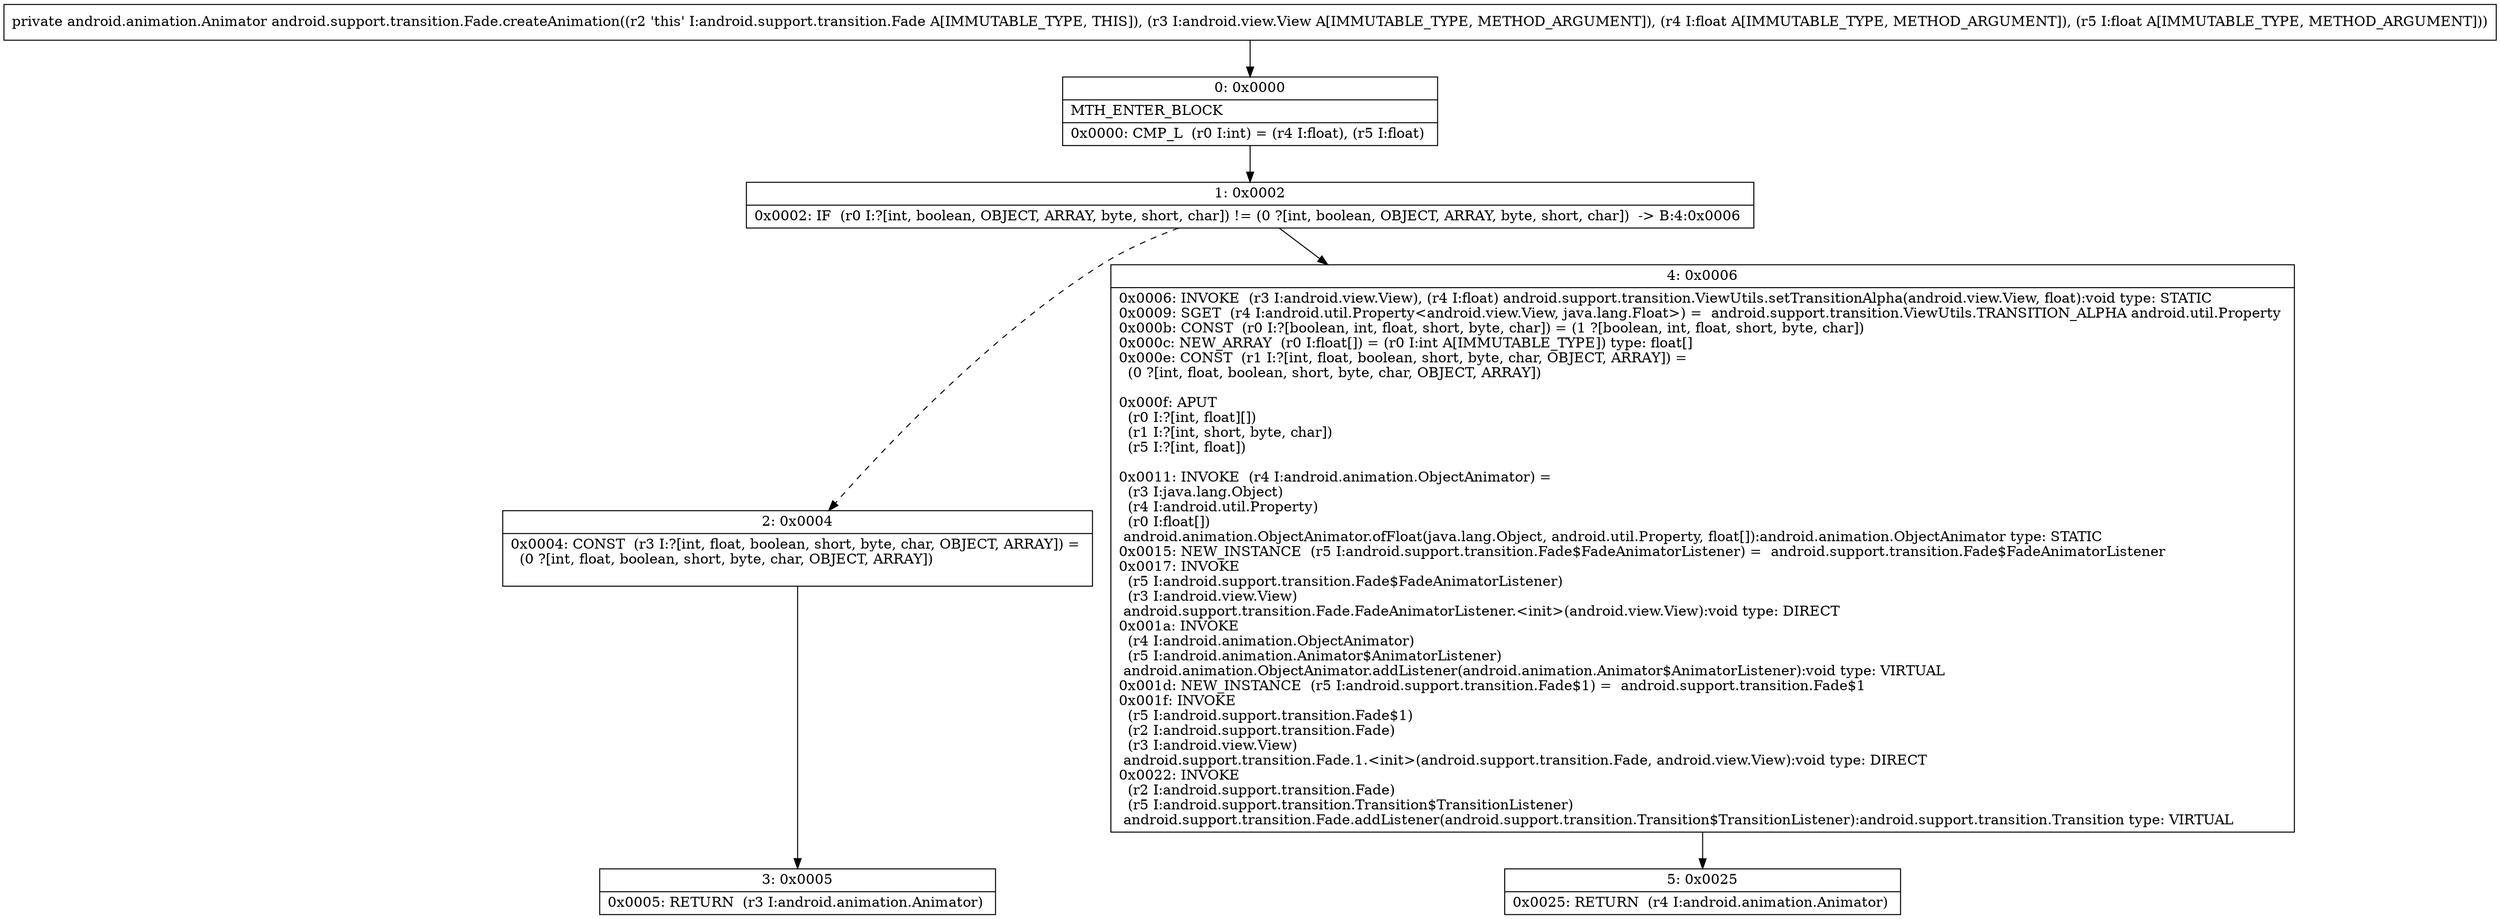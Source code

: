 digraph "CFG forandroid.support.transition.Fade.createAnimation(Landroid\/view\/View;FF)Landroid\/animation\/Animator;" {
Node_0 [shape=record,label="{0\:\ 0x0000|MTH_ENTER_BLOCK\l|0x0000: CMP_L  (r0 I:int) = (r4 I:float), (r5 I:float) \l}"];
Node_1 [shape=record,label="{1\:\ 0x0002|0x0002: IF  (r0 I:?[int, boolean, OBJECT, ARRAY, byte, short, char]) != (0 ?[int, boolean, OBJECT, ARRAY, byte, short, char])  \-\> B:4:0x0006 \l}"];
Node_2 [shape=record,label="{2\:\ 0x0004|0x0004: CONST  (r3 I:?[int, float, boolean, short, byte, char, OBJECT, ARRAY]) = \l  (0 ?[int, float, boolean, short, byte, char, OBJECT, ARRAY])\l \l}"];
Node_3 [shape=record,label="{3\:\ 0x0005|0x0005: RETURN  (r3 I:android.animation.Animator) \l}"];
Node_4 [shape=record,label="{4\:\ 0x0006|0x0006: INVOKE  (r3 I:android.view.View), (r4 I:float) android.support.transition.ViewUtils.setTransitionAlpha(android.view.View, float):void type: STATIC \l0x0009: SGET  (r4 I:android.util.Property\<android.view.View, java.lang.Float\>) =  android.support.transition.ViewUtils.TRANSITION_ALPHA android.util.Property \l0x000b: CONST  (r0 I:?[boolean, int, float, short, byte, char]) = (1 ?[boolean, int, float, short, byte, char]) \l0x000c: NEW_ARRAY  (r0 I:float[]) = (r0 I:int A[IMMUTABLE_TYPE]) type: float[] \l0x000e: CONST  (r1 I:?[int, float, boolean, short, byte, char, OBJECT, ARRAY]) = \l  (0 ?[int, float, boolean, short, byte, char, OBJECT, ARRAY])\l \l0x000f: APUT  \l  (r0 I:?[int, float][])\l  (r1 I:?[int, short, byte, char])\l  (r5 I:?[int, float])\l \l0x0011: INVOKE  (r4 I:android.animation.ObjectAnimator) = \l  (r3 I:java.lang.Object)\l  (r4 I:android.util.Property)\l  (r0 I:float[])\l android.animation.ObjectAnimator.ofFloat(java.lang.Object, android.util.Property, float[]):android.animation.ObjectAnimator type: STATIC \l0x0015: NEW_INSTANCE  (r5 I:android.support.transition.Fade$FadeAnimatorListener) =  android.support.transition.Fade$FadeAnimatorListener \l0x0017: INVOKE  \l  (r5 I:android.support.transition.Fade$FadeAnimatorListener)\l  (r3 I:android.view.View)\l android.support.transition.Fade.FadeAnimatorListener.\<init\>(android.view.View):void type: DIRECT \l0x001a: INVOKE  \l  (r4 I:android.animation.ObjectAnimator)\l  (r5 I:android.animation.Animator$AnimatorListener)\l android.animation.ObjectAnimator.addListener(android.animation.Animator$AnimatorListener):void type: VIRTUAL \l0x001d: NEW_INSTANCE  (r5 I:android.support.transition.Fade$1) =  android.support.transition.Fade$1 \l0x001f: INVOKE  \l  (r5 I:android.support.transition.Fade$1)\l  (r2 I:android.support.transition.Fade)\l  (r3 I:android.view.View)\l android.support.transition.Fade.1.\<init\>(android.support.transition.Fade, android.view.View):void type: DIRECT \l0x0022: INVOKE  \l  (r2 I:android.support.transition.Fade)\l  (r5 I:android.support.transition.Transition$TransitionListener)\l android.support.transition.Fade.addListener(android.support.transition.Transition$TransitionListener):android.support.transition.Transition type: VIRTUAL \l}"];
Node_5 [shape=record,label="{5\:\ 0x0025|0x0025: RETURN  (r4 I:android.animation.Animator) \l}"];
MethodNode[shape=record,label="{private android.animation.Animator android.support.transition.Fade.createAnimation((r2 'this' I:android.support.transition.Fade A[IMMUTABLE_TYPE, THIS]), (r3 I:android.view.View A[IMMUTABLE_TYPE, METHOD_ARGUMENT]), (r4 I:float A[IMMUTABLE_TYPE, METHOD_ARGUMENT]), (r5 I:float A[IMMUTABLE_TYPE, METHOD_ARGUMENT])) }"];
MethodNode -> Node_0;
Node_0 -> Node_1;
Node_1 -> Node_2[style=dashed];
Node_1 -> Node_4;
Node_2 -> Node_3;
Node_4 -> Node_5;
}

